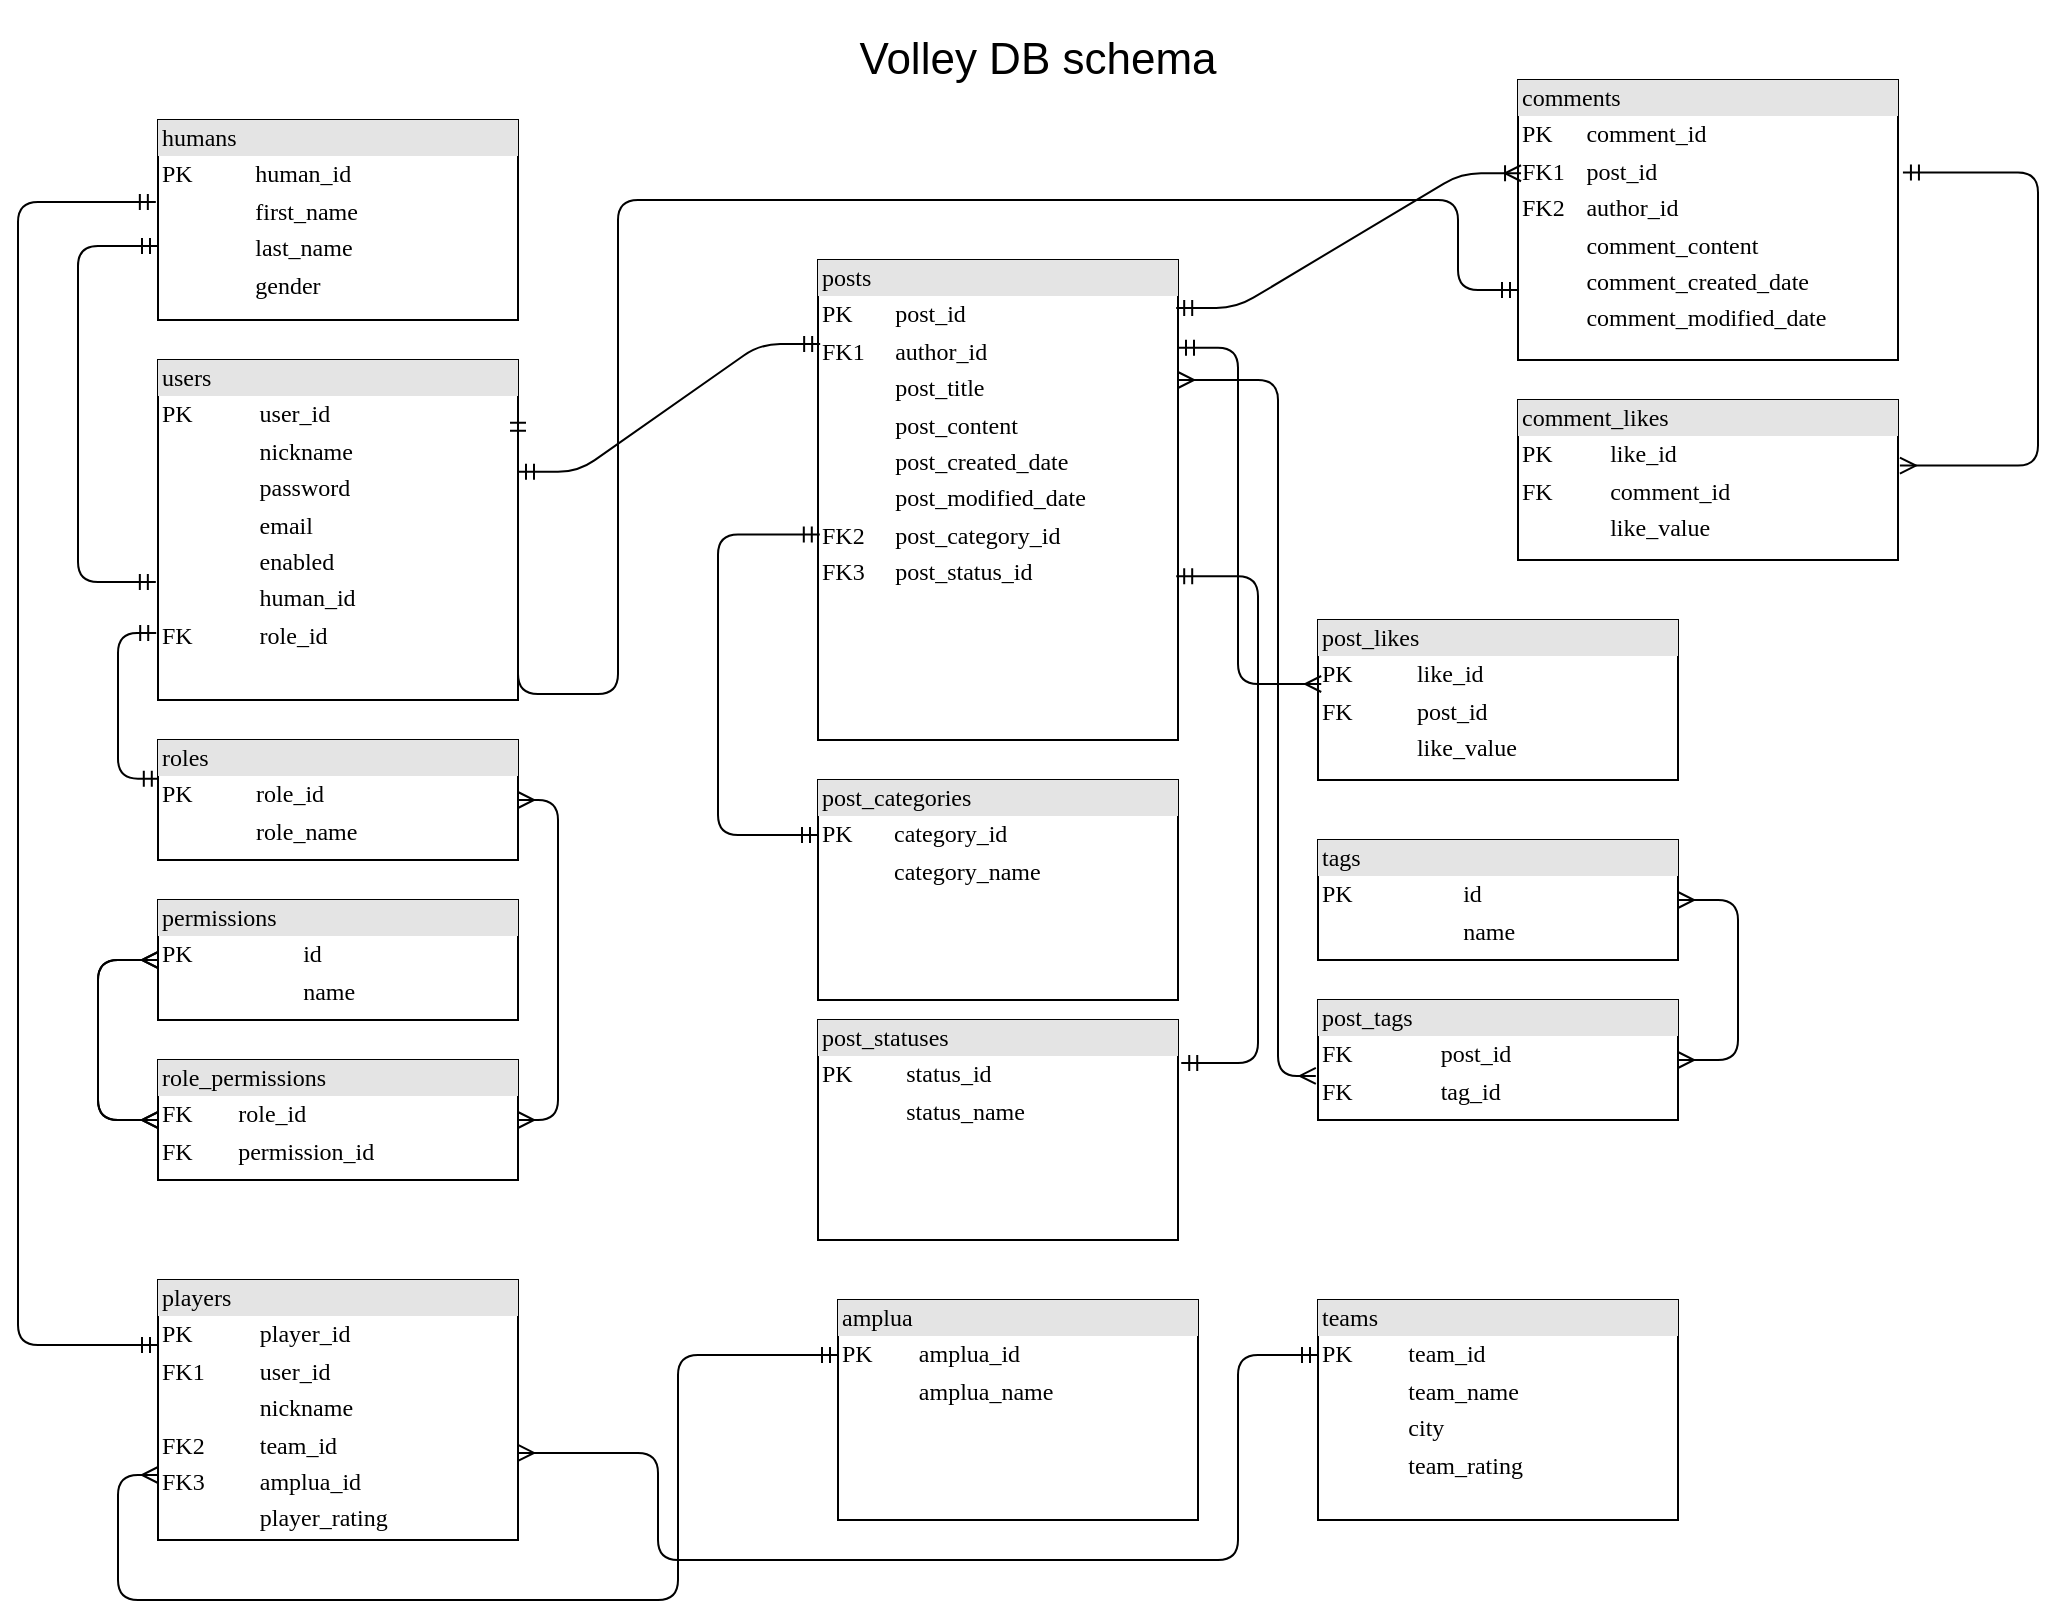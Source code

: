 <mxfile version="14.5.1" type="device"><diagram name="Page-1" id="2ca16b54-16f6-2749-3443-fa8db7711227"><mxGraphModel dx="1422" dy="781" grid="1" gridSize="10" guides="1" tooltips="1" connect="1" arrows="1" fold="1" page="1" pageScale="1" pageWidth="1100" pageHeight="850" background="#ffffff" math="0" shadow="0"><root><mxCell id="0"/><mxCell id="1" parent="0"/><mxCell id="2ed32ef02a7f4228-2" value="&lt;div style=&quot;box-sizing: border-box ; width: 100% ; background: #e4e4e4 ; padding: 2px&quot;&gt;users&lt;/div&gt;&lt;table style=&quot;width: 100% ; font-size: 1em&quot; cellpadding=&quot;2&quot; cellspacing=&quot;0&quot;&gt;&lt;tbody&gt;&lt;tr&gt;&lt;td&gt;PK&lt;/td&gt;&lt;td&gt;user_id&lt;/td&gt;&lt;/tr&gt;&lt;tr&gt;&lt;td&gt;&lt;br&gt;&lt;/td&gt;&lt;td&gt;nickname&lt;/td&gt;&lt;/tr&gt;&lt;tr&gt;&lt;td&gt;&lt;br&gt;&lt;/td&gt;&lt;td&gt;password&lt;br&gt;&lt;/td&gt;&lt;/tr&gt;&lt;tr&gt;&lt;td&gt;&lt;br&gt;&lt;/td&gt;&lt;td&gt;email&lt;/td&gt;&lt;/tr&gt;&lt;tr&gt;&lt;td&gt;&lt;br&gt;&lt;/td&gt;&lt;td&gt;enabled&lt;/td&gt;&lt;/tr&gt;&lt;tr&gt;&lt;td&gt;&lt;br&gt;&lt;/td&gt;&lt;td&gt;human_id&lt;br&gt;&lt;/td&gt;&lt;/tr&gt;&lt;tr&gt;&lt;td&gt;FK&lt;/td&gt;&lt;td&gt;role_id&lt;/td&gt;&lt;/tr&gt;&lt;/tbody&gt;&lt;/table&gt;" style="verticalAlign=top;align=left;overflow=fill;html=1;rounded=0;shadow=0;comic=0;labelBackgroundColor=none;strokeWidth=1;fontFamily=Verdana;fontSize=12" parent="1" vertex="1"><mxGeometry x="110" y="200" width="180" height="170" as="geometry"/></mxCell><mxCell id="2ed32ef02a7f4228-3" value="&lt;div style=&quot;box-sizing: border-box ; width: 100% ; background: #e4e4e4 ; padding: 2px&quot;&gt;teams&lt;/div&gt;&lt;table style=&quot;width: 100% ; font-size: 1em&quot; cellpadding=&quot;2&quot; cellspacing=&quot;0&quot;&gt;&lt;tbody&gt;&lt;tr&gt;&lt;td&gt;PK&lt;/td&gt;&lt;td&gt;team_id&lt;/td&gt;&lt;/tr&gt;&lt;tr&gt;&lt;td&gt;&lt;/td&gt;&lt;td&gt;team_name&lt;/td&gt;&lt;/tr&gt;&lt;tr&gt;&lt;td&gt;&lt;br&gt;&lt;/td&gt;&lt;td&gt;city&lt;/td&gt;&lt;/tr&gt;&lt;tr&gt;&lt;td&gt;&lt;br&gt;&lt;/td&gt;&lt;td&gt;team_rating&lt;/td&gt;&lt;/tr&gt;&lt;/tbody&gt;&lt;/table&gt;" style="verticalAlign=top;align=left;overflow=fill;html=1;rounded=0;shadow=0;comic=0;labelBackgroundColor=none;strokeWidth=1;fontFamily=Verdana;fontSize=12" parent="1" vertex="1"><mxGeometry x="690" y="670" width="180" height="110" as="geometry"/></mxCell><mxCell id="2ed32ef02a7f4228-4" value="&lt;div style=&quot;box-sizing: border-box ; width: 100% ; background: #e4e4e4 ; padding: 2px&quot;&gt;players&lt;/div&gt;&lt;table style=&quot;width: 100% ; font-size: 1em&quot; cellpadding=&quot;2&quot; cellspacing=&quot;0&quot;&gt;&lt;tbody&gt;&lt;tr&gt;&lt;td&gt;PK&lt;/td&gt;&lt;td&gt;player_id&lt;/td&gt;&lt;/tr&gt;&lt;tr&gt;&lt;td&gt;FK1&lt;/td&gt;&lt;td&gt;user_id&lt;/td&gt;&lt;/tr&gt;&lt;tr&gt;&lt;td&gt;&lt;/td&gt;&lt;td&gt;nickname&lt;/td&gt;&lt;/tr&gt;&lt;tr&gt;&lt;td&gt;FK2&lt;/td&gt;&lt;td&gt;team_id&lt;/td&gt;&lt;/tr&gt;&lt;tr&gt;&lt;td&gt;FK3&lt;/td&gt;&lt;td&gt;amplua_id&lt;/td&gt;&lt;/tr&gt;&lt;tr&gt;&lt;td&gt;&lt;br&gt;&lt;/td&gt;&lt;td&gt;player_rating&lt;/td&gt;&lt;/tr&gt;&lt;/tbody&gt;&lt;/table&gt;" style="verticalAlign=top;align=left;overflow=fill;html=1;rounded=0;shadow=0;comic=0;labelBackgroundColor=none;strokeWidth=1;fontFamily=Verdana;fontSize=12" parent="1" vertex="1"><mxGeometry x="110" y="660" width="180" height="130" as="geometry"/></mxCell><mxCell id="2ed32ef02a7f4228-5" value="&lt;div style=&quot;box-sizing: border-box ; width: 100% ; background: #e4e4e4 ; padding: 2px&quot;&gt;roles&lt;/div&gt;&lt;table style=&quot;width: 100% ; font-size: 1em&quot; cellpadding=&quot;2&quot; cellspacing=&quot;0&quot;&gt;&lt;tbody&gt;&lt;tr&gt;&lt;td&gt;PK&lt;/td&gt;&lt;td&gt;role_id&lt;/td&gt;&lt;/tr&gt;&lt;tr&gt;&lt;td&gt;&lt;br&gt;&lt;/td&gt;&lt;td&gt;role_name&lt;/td&gt;&lt;/tr&gt;&lt;/tbody&gt;&lt;/table&gt;" style="verticalAlign=top;align=left;overflow=fill;html=1;rounded=0;shadow=0;comic=0;labelBackgroundColor=none;strokeWidth=1;fontFamily=Verdana;fontSize=12" parent="1" vertex="1"><mxGeometry x="110" y="390" width="180" height="60" as="geometry"/></mxCell><mxCell id="2ed32ef02a7f4228-8" value="&lt;div style=&quot;box-sizing: border-box ; width: 100% ; background: #e4e4e4 ; padding: 2px&quot;&gt;posts&lt;/div&gt;&lt;table style=&quot;width: 100% ; font-size: 1em&quot; cellpadding=&quot;2&quot; cellspacing=&quot;0&quot;&gt;&lt;tbody&gt;&lt;tr&gt;&lt;td&gt;PK&lt;/td&gt;&lt;td&gt;post_id&lt;br&gt;&lt;/td&gt;&lt;/tr&gt;&lt;tr&gt;&lt;td&gt;FK1&lt;/td&gt;&lt;td&gt;author_id&lt;/td&gt;&lt;/tr&gt;&lt;tr&gt;&lt;td&gt;&lt;br&gt;&lt;/td&gt;&lt;td&gt;post_title&lt;/td&gt;&lt;/tr&gt;&lt;tr&gt;&lt;td&gt;&lt;/td&gt;&lt;td&gt;post_content&lt;/td&gt;&lt;/tr&gt;&lt;tr&gt;&lt;td&gt;&lt;br&gt;&lt;/td&gt;&lt;td&gt;post_created_date&lt;/td&gt;&lt;/tr&gt;&lt;tr&gt;&lt;td&gt;&lt;br&gt;&lt;/td&gt;&lt;td&gt;post_modified_date&lt;/td&gt;&lt;/tr&gt;&lt;tr&gt;&lt;td&gt;FK2&lt;/td&gt;&lt;td&gt;post_category_id&lt;/td&gt;&lt;/tr&gt;&lt;tr&gt;&lt;td&gt;FK3&lt;/td&gt;&lt;td&gt;post_status_id&lt;/td&gt;&lt;/tr&gt;&lt;/tbody&gt;&lt;/table&gt;" style="verticalAlign=top;align=left;overflow=fill;html=1;rounded=0;shadow=0;comic=0;labelBackgroundColor=none;strokeWidth=1;fontFamily=Verdana;fontSize=12" parent="1" vertex="1"><mxGeometry x="440" y="150" width="180" height="240" as="geometry"/></mxCell><mxCell id="2ed32ef02a7f4228-10" value="&lt;div style=&quot;box-sizing: border-box ; width: 100% ; background: #e4e4e4 ; padding: 2px&quot;&gt;comments&lt;/div&gt;&lt;table style=&quot;width: 100% ; font-size: 1em&quot; cellpadding=&quot;2&quot; cellspacing=&quot;0&quot;&gt;&lt;tbody&gt;&lt;tr&gt;&lt;td&gt;PK&lt;/td&gt;&lt;td&gt;comment_id&lt;/td&gt;&lt;/tr&gt;&lt;tr&gt;&lt;td&gt;FK1&lt;/td&gt;&lt;td&gt;post_id&lt;/td&gt;&lt;/tr&gt;&lt;tr&gt;&lt;td&gt;FK2&lt;/td&gt;&lt;td&gt;author_id&lt;/td&gt;&lt;/tr&gt;&lt;tr&gt;&lt;td&gt;&lt;br&gt;&lt;/td&gt;&lt;td&gt;comment_content&lt;/td&gt;&lt;/tr&gt;&lt;tr&gt;&lt;td&gt;&lt;br&gt;&lt;/td&gt;&lt;td&gt;comment_created_date&lt;/td&gt;&lt;/tr&gt;&lt;tr&gt;&lt;td&gt;&lt;br&gt;&lt;/td&gt;&lt;td&gt;comment_modified_date&lt;/td&gt;&lt;/tr&gt;&lt;/tbody&gt;&lt;/table&gt;" style="verticalAlign=top;align=left;overflow=fill;html=1;rounded=0;shadow=0;comic=0;labelBackgroundColor=none;strokeWidth=1;fontFamily=Verdana;fontSize=12" parent="1" vertex="1"><mxGeometry x="790" y="60" width="190" height="140" as="geometry"/></mxCell><mxCell id="JueI_tPwrZEDvwqk37Sq-2" value="" style="edgeStyle=entityRelationEdgeStyle;fontSize=12;html=1;endArrow=ERmandOne;startArrow=ERmandOne;entryX=0.006;entryY=0.175;entryDx=0;entryDy=0;entryPerimeter=0;exitX=1;exitY=0.329;exitDx=0;exitDy=0;exitPerimeter=0;" parent="1" source="2ed32ef02a7f4228-2" target="2ed32ef02a7f4228-8" edge="1"><mxGeometry width="100" height="100" relative="1" as="geometry"><mxPoint x="340" y="300" as="sourcePoint"/><mxPoint x="440" y="200" as="targetPoint"/></mxGeometry></mxCell><mxCell id="JueI_tPwrZEDvwqk37Sq-3" value="" style="edgeStyle=entityRelationEdgeStyle;fontSize=12;html=1;endArrow=ERoneToMany;startArrow=ERmandOne;startFill=0;exitX=0.995;exitY=0.1;exitDx=0;exitDy=0;exitPerimeter=0;entryX=0.008;entryY=0.333;entryDx=0;entryDy=0;entryPerimeter=0;" parent="1" source="2ed32ef02a7f4228-8" target="2ed32ef02a7f4228-10" edge="1"><mxGeometry width="100" height="100" relative="1" as="geometry"><mxPoint x="670" y="210" as="sourcePoint"/><mxPoint x="828" y="199" as="targetPoint"/></mxGeometry></mxCell><mxCell id="JueI_tPwrZEDvwqk37Sq-4" value="" style="edgeStyle=orthogonalEdgeStyle;fontSize=12;html=1;endArrow=ERmandOne;startArrow=ERmandOne;elbow=vertical;rounded=1;exitX=1;exitY=0.161;exitDx=0;exitDy=0;exitPerimeter=0;entryX=0;entryY=0.75;entryDx=0;entryDy=0;" parent="1" source="2ed32ef02a7f4228-2" target="2ed32ef02a7f4228-10" edge="1"><mxGeometry width="100" height="100" relative="1" as="geometry"><mxPoint x="170" y="50" as="sourcePoint"/><mxPoint x="820" y="320" as="targetPoint"/><Array as="points"><mxPoint x="290" y="367"/><mxPoint x="340" y="367"/><mxPoint x="340" y="120"/><mxPoint x="760" y="120"/><mxPoint x="760" y="165"/></Array></mxGeometry></mxCell><mxCell id="JueI_tPwrZEDvwqk37Sq-10" value="&lt;font style=&quot;font-size: 22px&quot;&gt;Volley DB schema&lt;/font&gt;" style="rounded=0;whiteSpace=wrap;html=1;strokeColor=none;" parent="1" vertex="1"><mxGeometry x="360" y="20" width="380" height="60" as="geometry"/></mxCell><mxCell id="JueI_tPwrZEDvwqk37Sq-11" value="" style="edgeStyle=elbowEdgeStyle;fontSize=12;html=1;endArrow=ERmandOne;startArrow=ERmandOne;exitX=0;exitY=0.25;exitDx=0;exitDy=0;entryX=-0.006;entryY=0.41;entryDx=0;entryDy=0;entryPerimeter=0;" parent="1" source="2ed32ef02a7f4228-4" target="f_qdUk2gvdwzWxZ6tYY2-1" edge="1"><mxGeometry width="100" height="100" relative="1" as="geometry"><mxPoint x="290" y="490" as="sourcePoint"/><mxPoint x="50" y="420" as="targetPoint"/><Array as="points"><mxPoint x="40" y="570"/></Array></mxGeometry></mxCell><mxCell id="JueI_tPwrZEDvwqk37Sq-13" value="" style="edgeStyle=orthogonalEdgeStyle;fontSize=12;html=1;endArrow=ERmandOne;startArrow=ERmany;entryX=0;entryY=0.25;entryDx=0;entryDy=0;exitX=1;exitY=0.665;exitDx=0;exitDy=0;exitPerimeter=0;startFill=0;rounded=1;" parent="1" source="2ed32ef02a7f4228-4" target="2ed32ef02a7f4228-3" edge="1"><mxGeometry width="100" height="100" relative="1" as="geometry"><mxPoint x="290" y="560" as="sourcePoint"/><mxPoint x="390" y="460" as="targetPoint"/><Array as="points"><mxPoint x="360" y="747"/><mxPoint x="360" y="800"/><mxPoint x="650" y="800"/><mxPoint x="650" y="698"/></Array></mxGeometry></mxCell><mxCell id="JueI_tPwrZEDvwqk37Sq-16" value="" style="edgeStyle=elbowEdgeStyle;fontSize=12;html=1;endArrow=ERmandOne;startArrow=ERmandOne;entryX=0.995;entryY=0.659;entryDx=0;entryDy=0;entryPerimeter=0;exitX=1.009;exitY=0.195;exitDx=0;exitDy=0;exitPerimeter=0;" parent="1" source="JueI_tPwrZEDvwqk37Sq-19" target="2ed32ef02a7f4228-8" edge="1"><mxGeometry width="100" height="100" relative="1" as="geometry"><mxPoint x="700" y="440" as="sourcePoint"/><mxPoint x="710" y="330" as="targetPoint"/><Array as="points"><mxPoint x="660" y="430"/></Array></mxGeometry></mxCell><mxCell id="JueI_tPwrZEDvwqk37Sq-17" value="&lt;div style=&quot;box-sizing: border-box ; width: 100% ; background: #e4e4e4 ; padding: 2px&quot;&gt;post_categories&lt;/div&gt;&lt;table style=&quot;width: 100% ; font-size: 1em&quot; cellpadding=&quot;2&quot; cellspacing=&quot;0&quot;&gt;&lt;tbody&gt;&lt;tr&gt;&lt;td&gt;PK&lt;/td&gt;&lt;td&gt;category_id&lt;/td&gt;&lt;/tr&gt;&lt;tr&gt;&lt;td&gt;&lt;/td&gt;&lt;td&gt;category_name&lt;/td&gt;&lt;/tr&gt;&lt;/tbody&gt;&lt;/table&gt;" style="verticalAlign=top;align=left;overflow=fill;html=1;rounded=0;shadow=0;comic=0;labelBackgroundColor=none;strokeWidth=1;fontFamily=Verdana;fontSize=12" parent="1" vertex="1"><mxGeometry x="440" y="410" width="180" height="110" as="geometry"/></mxCell><mxCell id="JueI_tPwrZEDvwqk37Sq-18" value="" style="edgeStyle=elbowEdgeStyle;fontSize=12;html=1;endArrow=ERmandOne;startArrow=ERmandOne;entryX=0.005;entryY=0.572;entryDx=0;entryDy=0;entryPerimeter=0;exitX=0;exitY=0.25;exitDx=0;exitDy=0;elbow=vertical;" parent="1" source="JueI_tPwrZEDvwqk37Sq-17" target="2ed32ef02a7f4228-8" edge="1"><mxGeometry width="100" height="100" relative="1" as="geometry"><mxPoint x="380" y="430" as="sourcePoint"/><mxPoint x="460" y="280" as="targetPoint"/><Array as="points"><mxPoint x="390" y="412"/></Array></mxGeometry></mxCell><mxCell id="JueI_tPwrZEDvwqk37Sq-19" value="&lt;div style=&quot;box-sizing: border-box ; width: 100% ; background: #e4e4e4 ; padding: 2px&quot;&gt;post_statuses&lt;/div&gt;&lt;table style=&quot;width: 100% ; font-size: 1em&quot; cellpadding=&quot;2&quot; cellspacing=&quot;0&quot;&gt;&lt;tbody&gt;&lt;tr&gt;&lt;td&gt;PK&lt;/td&gt;&lt;td&gt;status_id&lt;/td&gt;&lt;/tr&gt;&lt;tr&gt;&lt;td&gt;&lt;/td&gt;&lt;td&gt;status_name&lt;/td&gt;&lt;/tr&gt;&lt;/tbody&gt;&lt;/table&gt;" style="verticalAlign=top;align=left;overflow=fill;html=1;rounded=0;shadow=0;comic=0;labelBackgroundColor=none;strokeWidth=1;fontFamily=Verdana;fontSize=12" parent="1" vertex="1"><mxGeometry x="440" y="530" width="180" height="110" as="geometry"/></mxCell><mxCell id="JueI_tPwrZEDvwqk37Sq-20" value="&lt;div style=&quot;box-sizing: border-box ; width: 100% ; background: #e4e4e4 ; padding: 2px&quot;&gt;amplua&lt;/div&gt;&lt;table style=&quot;width: 100% ; font-size: 1em&quot; cellpadding=&quot;2&quot; cellspacing=&quot;0&quot;&gt;&lt;tbody&gt;&lt;tr&gt;&lt;td&gt;PK&lt;/td&gt;&lt;td&gt;amplua_id&lt;/td&gt;&lt;/tr&gt;&lt;tr&gt;&lt;td&gt;&lt;/td&gt;&lt;td&gt;amplua_name&lt;/td&gt;&lt;/tr&gt;&lt;/tbody&gt;&lt;/table&gt;" style="verticalAlign=top;align=left;overflow=fill;html=1;rounded=0;shadow=0;comic=0;labelBackgroundColor=none;strokeWidth=1;fontFamily=Verdana;fontSize=12" parent="1" vertex="1"><mxGeometry x="450" y="670" width="180" height="110" as="geometry"/></mxCell><mxCell id="JueI_tPwrZEDvwqk37Sq-21" value="" style="edgeStyle=orthogonalEdgeStyle;fontSize=12;html=1;endArrow=ERmandOne;startArrow=ERmany;entryX=0;entryY=0.25;entryDx=0;entryDy=0;exitX=0;exitY=0.75;exitDx=0;exitDy=0;startFill=0;elbow=vertical;rounded=1;" parent="1" source="2ed32ef02a7f4228-4" target="JueI_tPwrZEDvwqk37Sq-20" edge="1"><mxGeometry width="100" height="100" relative="1" as="geometry"><mxPoint x="50" y="590" as="sourcePoint"/><mxPoint x="150" y="473.55" as="targetPoint"/><Array as="points"><mxPoint x="90" y="758"/><mxPoint x="90" y="820"/><mxPoint x="370" y="820"/><mxPoint x="370" y="698"/></Array></mxGeometry></mxCell><mxCell id="JueI_tPwrZEDvwqk37Sq-22" value="&lt;div style=&quot;box-sizing: border-box ; width: 100% ; background: #e4e4e4 ; padding: 2px&quot;&gt;post_likes&lt;/div&gt;&lt;table style=&quot;width: 100% ; font-size: 1em&quot; cellpadding=&quot;2&quot; cellspacing=&quot;0&quot;&gt;&lt;tbody&gt;&lt;tr&gt;&lt;td&gt;PK&lt;/td&gt;&lt;td&gt;like_id&lt;/td&gt;&lt;/tr&gt;&lt;tr&gt;&lt;td&gt;FK&lt;/td&gt;&lt;td&gt;post_id&lt;/td&gt;&lt;/tr&gt;&lt;tr&gt;&lt;td&gt;&lt;/td&gt;&lt;td&gt;like_value&lt;/td&gt;&lt;/tr&gt;&lt;/tbody&gt;&lt;/table&gt;" style="verticalAlign=top;align=left;overflow=fill;html=1;rounded=0;shadow=0;comic=0;labelBackgroundColor=none;strokeWidth=1;fontFamily=Verdana;fontSize=12" parent="1" vertex="1"><mxGeometry x="690" y="330" width="180" height="80" as="geometry"/></mxCell><mxCell id="JueI_tPwrZEDvwqk37Sq-23" value="" style="edgeStyle=elbowEdgeStyle;fontSize=12;html=1;endArrow=ERmandOne;startArrow=ERmany;entryX=1;entryY=0.183;entryDx=0;entryDy=0;entryPerimeter=0;exitX=0.009;exitY=0.4;exitDx=0;exitDy=0;exitPerimeter=0;startFill=0;" parent="1" source="JueI_tPwrZEDvwqk37Sq-22" target="2ed32ef02a7f4228-8" edge="1"><mxGeometry width="100" height="100" relative="1" as="geometry"><mxPoint x="640" y="430" as="sourcePoint"/><mxPoint x="720.9" y="287.28" as="targetPoint"/><Array as="points"><mxPoint x="650" y="360"/></Array></mxGeometry></mxCell><mxCell id="JueI_tPwrZEDvwqk37Sq-24" value="&lt;div style=&quot;box-sizing: border-box ; width: 100% ; background: #e4e4e4 ; padding: 2px&quot;&gt;comment_likes&lt;/div&gt;&lt;table style=&quot;width: 100% ; font-size: 1em&quot; cellpadding=&quot;2&quot; cellspacing=&quot;0&quot;&gt;&lt;tbody&gt;&lt;tr&gt;&lt;td&gt;PK&lt;/td&gt;&lt;td&gt;like_id&lt;/td&gt;&lt;/tr&gt;&lt;tr&gt;&lt;td&gt;FK&lt;/td&gt;&lt;td&gt;comment_id&lt;/td&gt;&lt;/tr&gt;&lt;tr&gt;&lt;td&gt;&lt;/td&gt;&lt;td&gt;like_value&lt;/td&gt;&lt;/tr&gt;&lt;/tbody&gt;&lt;/table&gt;" style="verticalAlign=top;align=left;overflow=fill;html=1;rounded=0;shadow=0;comic=0;labelBackgroundColor=none;strokeWidth=1;fontFamily=Verdana;fontSize=12" parent="1" vertex="1"><mxGeometry x="790" y="220" width="190" height="80" as="geometry"/></mxCell><mxCell id="JueI_tPwrZEDvwqk37Sq-25" value="" style="edgeStyle=elbowEdgeStyle;fontSize=12;html=1;endArrow=ERmandOne;startArrow=ERmany;exitX=1.005;exitY=0.41;exitDx=0;exitDy=0;exitPerimeter=0;startFill=0;entryX=1.013;entryY=0.33;entryDx=0;entryDy=0;entryPerimeter=0;" parent="1" source="JueI_tPwrZEDvwqk37Sq-24" target="2ed32ef02a7f4228-10" edge="1"><mxGeometry width="100" height="100" relative="1" as="geometry"><mxPoint x="840" y="428.04" as="sourcePoint"/><mxPoint x="1009" y="180" as="targetPoint"/><Array as="points"><mxPoint x="1050" y="290"/></Array></mxGeometry></mxCell><mxCell id="JueI_tPwrZEDvwqk37Sq-28" value="" style="edgeStyle=elbowEdgeStyle;fontSize=12;html=1;endArrow=ERmandOne;startArrow=ERmandOne;entryX=-0.005;entryY=0.803;entryDx=0;entryDy=0;entryPerimeter=0;exitX=0.005;exitY=0.322;exitDx=0;exitDy=0;exitPerimeter=0;" parent="1" source="2ed32ef02a7f4228-5" target="2ed32ef02a7f4228-2" edge="1"><mxGeometry width="100" height="100" relative="1" as="geometry"><mxPoint x="10" y="380" as="sourcePoint"/><mxPoint x="110" y="280" as="targetPoint"/><Array as="points"><mxPoint x="90" y="340"/></Array></mxGeometry></mxCell><mxCell id="f_qdUk2gvdwzWxZ6tYY2-1" value="&lt;div style=&quot;box-sizing: border-box ; width: 100% ; background: #e4e4e4 ; padding: 2px&quot;&gt;humans&lt;/div&gt;&lt;table style=&quot;width: 100% ; font-size: 1em&quot; cellpadding=&quot;2&quot; cellspacing=&quot;0&quot;&gt;&lt;tbody&gt;&lt;tr&gt;&lt;td&gt;PK&lt;/td&gt;&lt;td&gt;human_id&lt;/td&gt;&lt;/tr&gt;&lt;tr&gt;&lt;td&gt;&lt;/td&gt;&lt;td&gt;first_name&lt;/td&gt;&lt;/tr&gt;&lt;tr&gt;&lt;td&gt;&lt;br&gt;&lt;/td&gt;&lt;td&gt;last_name&lt;/td&gt;&lt;/tr&gt;&lt;tr&gt;&lt;td&gt;&lt;br&gt;&lt;/td&gt;&lt;td&gt;gender&lt;/td&gt;&lt;/tr&gt;&lt;/tbody&gt;&lt;/table&gt;" style="verticalAlign=top;align=left;overflow=fill;html=1;rounded=0;shadow=0;comic=0;labelBackgroundColor=none;strokeWidth=1;fontFamily=Verdana;fontSize=12" parent="1" vertex="1"><mxGeometry x="110" y="80" width="180" height="100" as="geometry"/></mxCell><mxCell id="f_qdUk2gvdwzWxZ6tYY2-2" value="" style="edgeStyle=elbowEdgeStyle;fontSize=12;html=1;endArrow=ERmandOne;startArrow=ERmandOne;entryX=0;entryY=0.63;entryDx=0;entryDy=0;entryPerimeter=0;exitX=-0.006;exitY=0.653;exitDx=0;exitDy=0;exitPerimeter=0;" parent="1" source="2ed32ef02a7f4228-2" target="f_qdUk2gvdwzWxZ6tYY2-1" edge="1"><mxGeometry width="100" height="100" relative="1" as="geometry"><mxPoint x="90.9" y="382.47" as="sourcePoint"/><mxPoint x="89.1" y="280" as="targetPoint"/><Array as="points"><mxPoint x="70" y="143.49"/></Array></mxGeometry></mxCell><mxCell id="10lBqqPPvyZBIauZgjjD-1" value="&lt;div style=&quot;box-sizing: border-box ; width: 100% ; background: #e4e4e4 ; padding: 2px&quot;&gt;permissions&lt;/div&gt;&lt;table style=&quot;width: 100% ; font-size: 1em&quot; cellpadding=&quot;2&quot; cellspacing=&quot;0&quot;&gt;&lt;tbody&gt;&lt;tr&gt;&lt;td&gt;PK&lt;/td&gt;&lt;td&gt;id&lt;/td&gt;&lt;/tr&gt;&lt;tr&gt;&lt;td&gt;&lt;br&gt;&lt;/td&gt;&lt;td&gt;name&lt;/td&gt;&lt;/tr&gt;&lt;/tbody&gt;&lt;/table&gt;" style="verticalAlign=top;align=left;overflow=fill;html=1;rounded=0;shadow=0;comic=0;labelBackgroundColor=none;strokeWidth=1;fontFamily=Verdana;fontSize=12" parent="1" vertex="1"><mxGeometry x="110" y="470" width="180" height="60" as="geometry"/></mxCell><mxCell id="10lBqqPPvyZBIauZgjjD-2" value="&lt;div style=&quot;box-sizing: border-box ; width: 100% ; background: #e4e4e4 ; padding: 2px&quot;&gt;role_permissions&lt;/div&gt;&lt;table style=&quot;width: 100% ; font-size: 1em&quot; cellpadding=&quot;2&quot; cellspacing=&quot;0&quot;&gt;&lt;tbody&gt;&lt;tr&gt;&lt;td&gt;FK&lt;/td&gt;&lt;td&gt;role_id&lt;/td&gt;&lt;/tr&gt;&lt;tr&gt;&lt;td&gt;FK&lt;/td&gt;&lt;td&gt;permission_id&lt;/td&gt;&lt;/tr&gt;&lt;/tbody&gt;&lt;/table&gt;" style="verticalAlign=top;align=left;overflow=fill;html=1;rounded=0;shadow=0;comic=0;labelBackgroundColor=none;strokeWidth=1;fontFamily=Verdana;fontSize=12" parent="1" vertex="1"><mxGeometry x="110" y="550" width="180" height="60" as="geometry"/></mxCell><mxCell id="10lBqqPPvyZBIauZgjjD-3" value="" style="edgeStyle=elbowEdgeStyle;fontSize=12;html=1;endArrow=ERmany;startArrow=ERmany;exitX=0;exitY=0.5;exitDx=0;exitDy=0;entryX=0;entryY=0.5;entryDx=0;entryDy=0;startFill=0;endFill=0;" parent="1" source="10lBqqPPvyZBIauZgjjD-2" target="10lBqqPPvyZBIauZgjjD-1" edge="1"><mxGeometry width="100" height="100" relative="1" as="geometry"><mxPoint x="100.9" y="582.81" as="sourcePoint"/><mxPoint x="99.1" y="510" as="targetPoint"/><Array as="points"><mxPoint x="80" y="513.49"/></Array></mxGeometry></mxCell><mxCell id="10lBqqPPvyZBIauZgjjD-5" value="" style="edgeStyle=elbowEdgeStyle;fontSize=12;html=1;endArrow=ERmany;startArrow=ERmany;exitX=1;exitY=0.5;exitDx=0;exitDy=0;entryX=1;entryY=0.5;entryDx=0;entryDy=0;startFill=0;endFill=0;" parent="1" source="10lBqqPPvyZBIauZgjjD-2" target="2ed32ef02a7f4228-5" edge="1"><mxGeometry width="100" height="100" relative="1" as="geometry"><mxPoint x="340" y="580" as="sourcePoint"/><mxPoint x="340" y="500" as="targetPoint"/><Array as="points"><mxPoint x="310" y="513.49"/></Array></mxGeometry></mxCell><mxCell id="ApHC-2XKQ9e0xrf3p-9S-7" value="&lt;div style=&quot;box-sizing: border-box ; width: 100% ; background: #e4e4e4 ; padding: 2px&quot;&gt;role_permissions&lt;/div&gt;&lt;table style=&quot;width: 100% ; font-size: 1em&quot; cellpadding=&quot;2&quot; cellspacing=&quot;0&quot;&gt;&lt;tbody&gt;&lt;tr&gt;&lt;td&gt;FK&lt;/td&gt;&lt;td&gt;role_id&lt;/td&gt;&lt;/tr&gt;&lt;tr&gt;&lt;td&gt;FK&lt;/td&gt;&lt;td&gt;permission_id&lt;/td&gt;&lt;/tr&gt;&lt;/tbody&gt;&lt;/table&gt;" style="verticalAlign=top;align=left;overflow=fill;html=1;rounded=0;shadow=0;comic=0;labelBackgroundColor=none;strokeWidth=1;fontFamily=Verdana;fontSize=12" parent="1" vertex="1"><mxGeometry x="110" y="550" width="180" height="60" as="geometry"/></mxCell><mxCell id="ApHC-2XKQ9e0xrf3p-9S-8" value="&lt;div style=&quot;box-sizing: border-box ; width: 100% ; background: #e4e4e4 ; padding: 2px&quot;&gt;permissions&lt;/div&gt;&lt;table style=&quot;width: 100% ; font-size: 1em&quot; cellpadding=&quot;2&quot; cellspacing=&quot;0&quot;&gt;&lt;tbody&gt;&lt;tr&gt;&lt;td&gt;PK&lt;/td&gt;&lt;td&gt;id&lt;/td&gt;&lt;/tr&gt;&lt;tr&gt;&lt;td&gt;&lt;br&gt;&lt;/td&gt;&lt;td&gt;name&lt;/td&gt;&lt;/tr&gt;&lt;/tbody&gt;&lt;/table&gt;" style="verticalAlign=top;align=left;overflow=fill;html=1;rounded=0;shadow=0;comic=0;labelBackgroundColor=none;strokeWidth=1;fontFamily=Verdana;fontSize=12" parent="1" vertex="1"><mxGeometry x="110" y="470" width="180" height="60" as="geometry"/></mxCell><mxCell id="ApHC-2XKQ9e0xrf3p-9S-9" value="&lt;div style=&quot;box-sizing: border-box ; width: 100% ; background: #e4e4e4 ; padding: 2px&quot;&gt;roles&lt;/div&gt;&lt;table style=&quot;width: 100% ; font-size: 1em&quot; cellpadding=&quot;2&quot; cellspacing=&quot;0&quot;&gt;&lt;tbody&gt;&lt;tr&gt;&lt;td&gt;PK&lt;/td&gt;&lt;td&gt;role_id&lt;/td&gt;&lt;/tr&gt;&lt;tr&gt;&lt;td&gt;&lt;br&gt;&lt;/td&gt;&lt;td&gt;role_name&lt;/td&gt;&lt;/tr&gt;&lt;/tbody&gt;&lt;/table&gt;" style="verticalAlign=top;align=left;overflow=fill;html=1;rounded=0;shadow=0;comic=0;labelBackgroundColor=none;strokeWidth=1;fontFamily=Verdana;fontSize=12" parent="1" vertex="1"><mxGeometry x="110" y="390" width="180" height="60" as="geometry"/></mxCell><mxCell id="ApHC-2XKQ9e0xrf3p-9S-10" value="" style="edgeStyle=elbowEdgeStyle;fontSize=12;html=1;endArrow=ERmany;startArrow=ERmany;exitX=0;exitY=0.5;exitDx=0;exitDy=0;entryX=0;entryY=0.5;entryDx=0;entryDy=0;startFill=0;endFill=0;" parent="1" source="ApHC-2XKQ9e0xrf3p-9S-7" target="ApHC-2XKQ9e0xrf3p-9S-8" edge="1"><mxGeometry width="100" height="100" relative="1" as="geometry"><mxPoint x="100.9" y="582.81" as="sourcePoint"/><mxPoint x="99.1" y="510" as="targetPoint"/><Array as="points"><mxPoint x="80" y="513.49"/></Array></mxGeometry></mxCell><mxCell id="ApHC-2XKQ9e0xrf3p-9S-12" value="" style="edgeStyle=elbowEdgeStyle;fontSize=12;html=1;endArrow=ERmany;startArrow=ERmany;entryX=1;entryY=0.25;entryDx=0;entryDy=0;startFill=0;endFill=0;exitX=-0.006;exitY=0.633;exitDx=0;exitDy=0;exitPerimeter=0;" parent="1" source="ApHC-2XKQ9e0xrf3p-9S-13" target="2ed32ef02a7f4228-8" edge="1"><mxGeometry width="100" height="100" relative="1" as="geometry"><mxPoint x="780" y="560" as="sourcePoint"/><mxPoint x="970" y="390" as="targetPoint"/><Array as="points"><mxPoint x="670" y="380"/></Array></mxGeometry></mxCell><mxCell id="ApHC-2XKQ9e0xrf3p-9S-13" value="&lt;div style=&quot;box-sizing: border-box ; width: 100% ; background: #e4e4e4 ; padding: 2px&quot;&gt;post_tags&lt;/div&gt;&lt;table style=&quot;width: 100% ; font-size: 1em&quot; cellpadding=&quot;2&quot; cellspacing=&quot;0&quot;&gt;&lt;tbody&gt;&lt;tr&gt;&lt;td&gt;FK&lt;/td&gt;&lt;td&gt;post_id&lt;/td&gt;&lt;/tr&gt;&lt;tr&gt;&lt;td&gt;FK&lt;/td&gt;&lt;td&gt;tag_id&lt;/td&gt;&lt;/tr&gt;&lt;/tbody&gt;&lt;/table&gt;" style="verticalAlign=top;align=left;overflow=fill;html=1;rounded=0;shadow=0;comic=0;labelBackgroundColor=none;strokeWidth=1;fontFamily=Verdana;fontSize=12" parent="1" vertex="1"><mxGeometry x="690" y="520" width="180" height="60" as="geometry"/></mxCell><mxCell id="ApHC-2XKQ9e0xrf3p-9S-14" value="&lt;div style=&quot;box-sizing: border-box ; width: 100% ; background: #e4e4e4 ; padding: 2px&quot;&gt;tags&lt;/div&gt;&lt;table style=&quot;width: 100% ; font-size: 1em&quot; cellpadding=&quot;2&quot; cellspacing=&quot;0&quot;&gt;&lt;tbody&gt;&lt;tr&gt;&lt;td&gt;PK&lt;/td&gt;&lt;td&gt;id&lt;/td&gt;&lt;/tr&gt;&lt;tr&gt;&lt;td&gt;&lt;br&gt;&lt;/td&gt;&lt;td&gt;name&lt;/td&gt;&lt;/tr&gt;&lt;/tbody&gt;&lt;/table&gt;" style="verticalAlign=top;align=left;overflow=fill;html=1;rounded=0;shadow=0;comic=0;labelBackgroundColor=none;strokeWidth=1;fontFamily=Verdana;fontSize=12" parent="1" vertex="1"><mxGeometry x="690" y="440" width="180" height="60" as="geometry"/></mxCell><mxCell id="ApHC-2XKQ9e0xrf3p-9S-16" value="" style="edgeStyle=elbowEdgeStyle;fontSize=12;html=1;endArrow=ERmany;startArrow=ERmany;exitX=1;exitY=0.5;exitDx=0;exitDy=0;startFill=0;endFill=0;entryX=1;entryY=0.5;entryDx=0;entryDy=0;" parent="1" source="ApHC-2XKQ9e0xrf3p-9S-13" target="ApHC-2XKQ9e0xrf3p-9S-14" edge="1"><mxGeometry width="100" height="100" relative="1" as="geometry"><mxPoint x="780.9" y="552.81" as="sourcePoint"/><mxPoint x="970" y="470" as="targetPoint"/><Array as="points"><mxPoint x="900" y="510"/><mxPoint x="760" y="483.49"/></Array></mxGeometry></mxCell></root></mxGraphModel></diagram></mxfile>